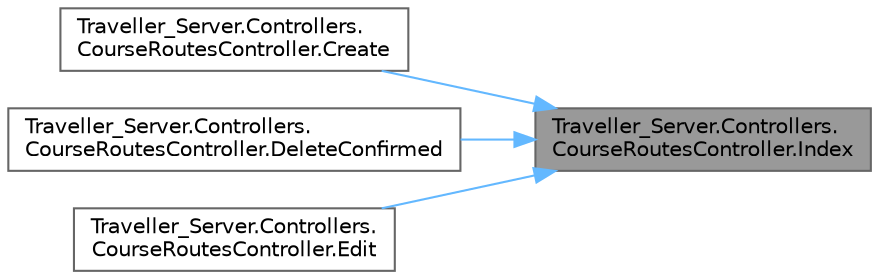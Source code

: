 digraph "Traveller_Server.Controllers.CourseRoutesController.Index"
{
 // LATEX_PDF_SIZE
  bgcolor="transparent";
  edge [fontname=Helvetica,fontsize=10,labelfontname=Helvetica,labelfontsize=10];
  node [fontname=Helvetica,fontsize=10,shape=box,height=0.2,width=0.4];
  rankdir="RL";
  Node1 [label="Traveller_Server.Controllers.\lCourseRoutesController.Index",height=0.2,width=0.4,color="gray40", fillcolor="grey60", style="filled", fontcolor="black",tooltip=" "];
  Node1 -> Node2 [dir="back",color="steelblue1",style="solid"];
  Node2 [label="Traveller_Server.Controllers.\lCourseRoutesController.Create",height=0.2,width=0.4,color="grey40", fillcolor="white", style="filled",URL="$class_traveller___server_1_1_controllers_1_1_course_routes_controller.html#ad924d4feffa2b2e61631416d97435cbc",tooltip=" "];
  Node1 -> Node3 [dir="back",color="steelblue1",style="solid"];
  Node3 [label="Traveller_Server.Controllers.\lCourseRoutesController.DeleteConfirmed",height=0.2,width=0.4,color="grey40", fillcolor="white", style="filled",URL="$class_traveller___server_1_1_controllers_1_1_course_routes_controller.html#a47eb2cc66eee7064def6a2bf96b9f9bb",tooltip=" "];
  Node1 -> Node4 [dir="back",color="steelblue1",style="solid"];
  Node4 [label="Traveller_Server.Controllers.\lCourseRoutesController.Edit",height=0.2,width=0.4,color="grey40", fillcolor="white", style="filled",URL="$class_traveller___server_1_1_controllers_1_1_course_routes_controller.html#a230cd58d32de53f10222a6f11b9db27c",tooltip=" "];
}
